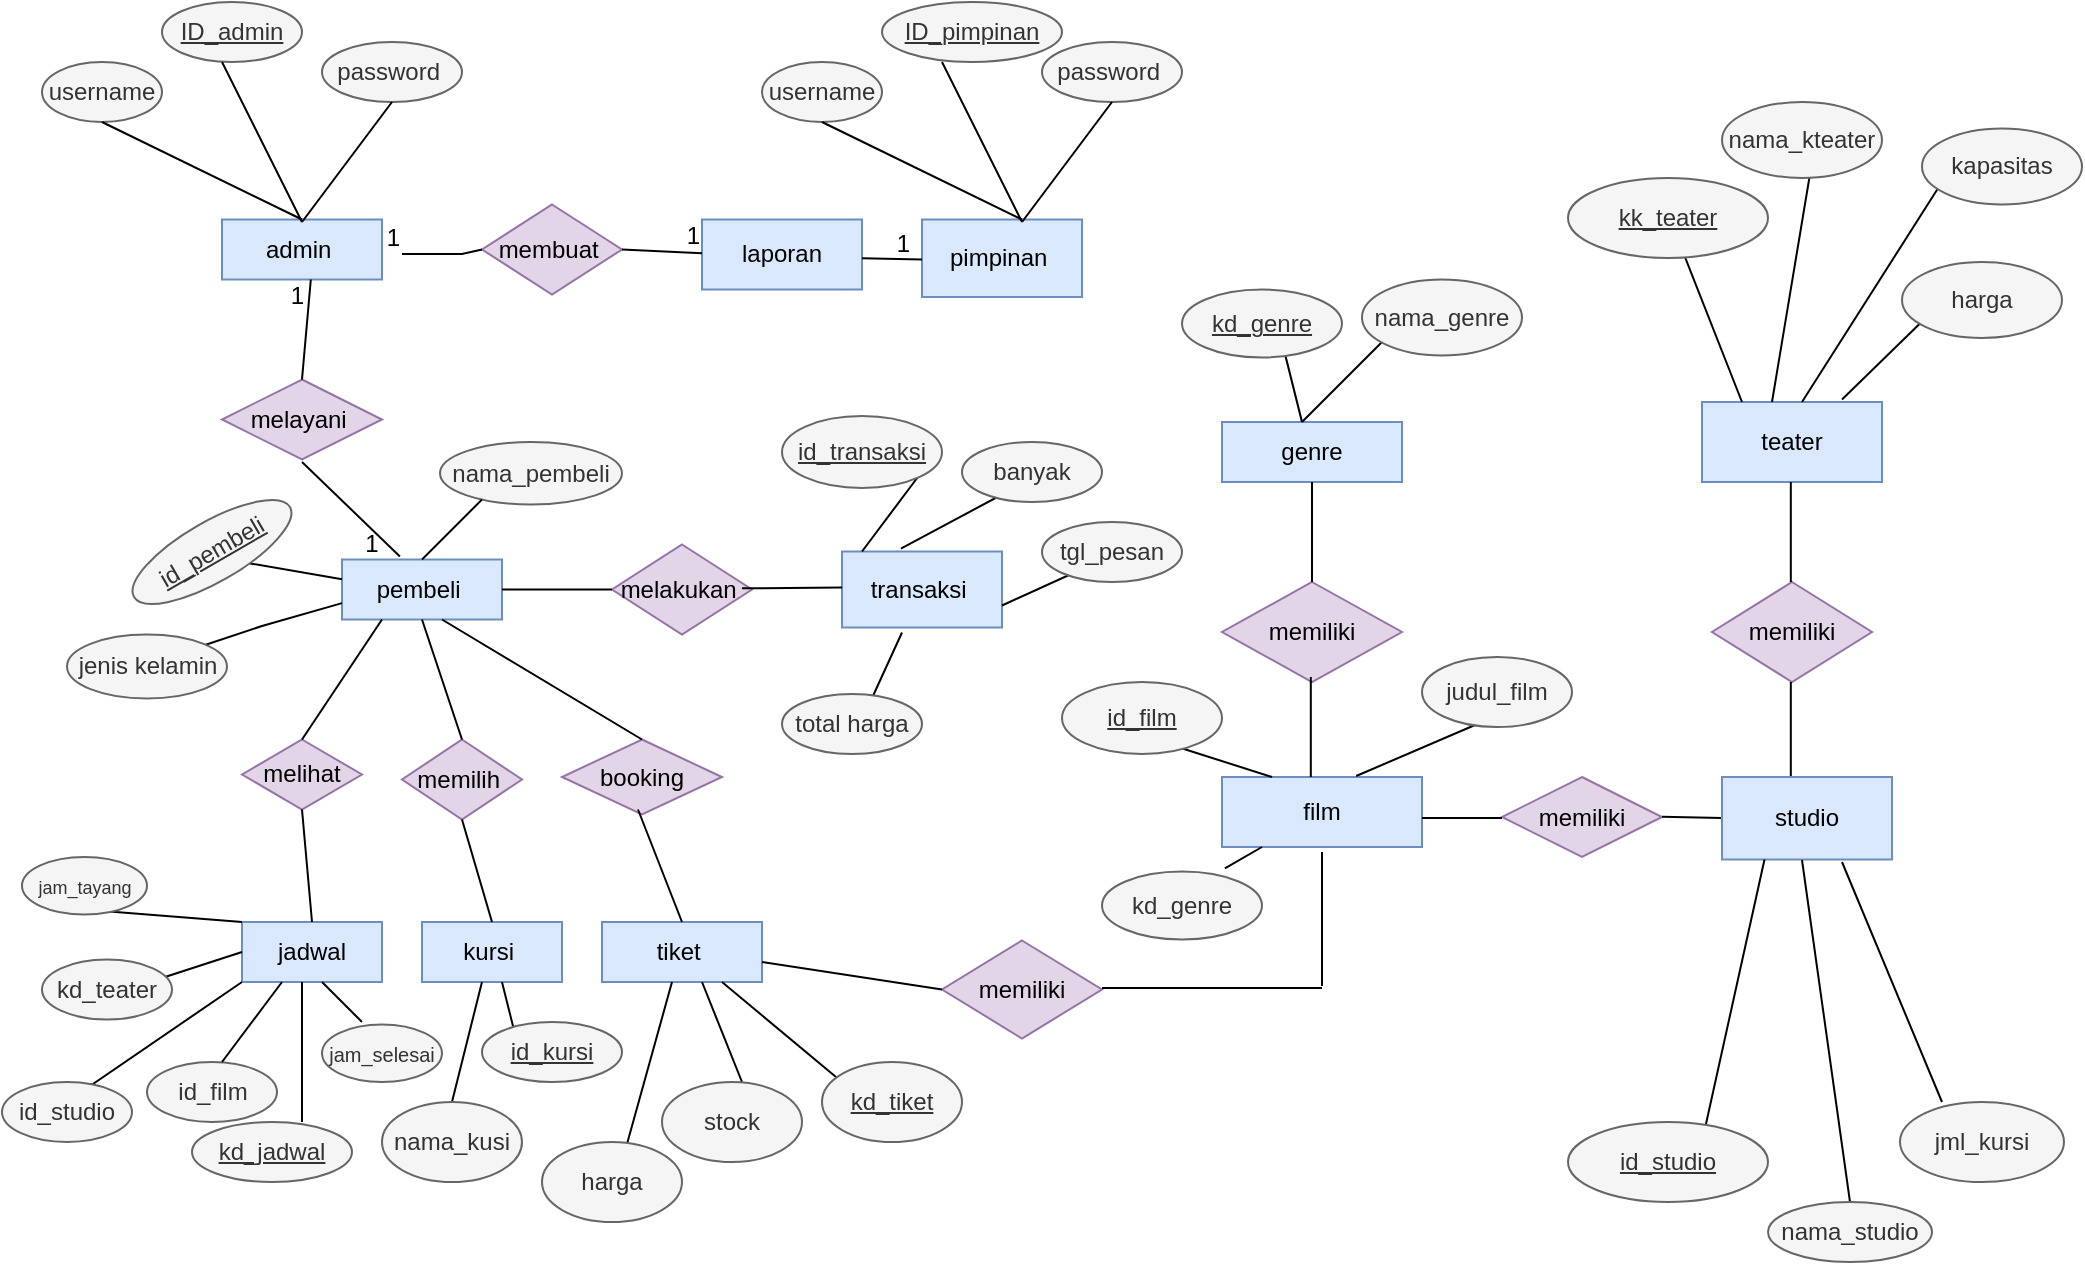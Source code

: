 <mxfile version="13.10.1" type="github">
  <diagram id="R2lEEEUBdFMjLlhIrx00" name="Page-1">
    <mxGraphModel dx="868" dy="450" grid="1" gridSize="10" guides="1" tooltips="1" connect="1" arrows="1" fold="1" page="1" pageScale="1" pageWidth="1100" pageHeight="850" math="0" shadow="0" extFonts="Permanent Marker^https://fonts.googleapis.com/css?family=Permanent+Marker">
      <root>
        <mxCell id="0" />
        <mxCell id="1" parent="0" />
        <mxCell id="bKnxAawVqWIYnzLltWmZ-2" value="admin&amp;nbsp;" style="whiteSpace=wrap;html=1;align=center;fillColor=#dae8fc;strokeColor=#6c8ebf;" parent="1" vertex="1">
          <mxGeometry x="140" y="128.75" width="80" height="30" as="geometry" />
        </mxCell>
        <mxCell id="bKnxAawVqWIYnzLltWmZ-3" value="membuat&amp;nbsp;" style="shape=rhombus;perimeter=rhombusPerimeter;whiteSpace=wrap;html=1;align=center;fillColor=#e1d5e7;strokeColor=#9673a6;" parent="1" vertex="1">
          <mxGeometry x="270" y="121.25" width="70" height="45" as="geometry" />
        </mxCell>
        <mxCell id="bKnxAawVqWIYnzLltWmZ-5" value="laporan" style="whiteSpace=wrap;html=1;align=center;fillColor=#dae8fc;strokeColor=#6c8ebf;" parent="1" vertex="1">
          <mxGeometry x="380" y="128.75" width="80" height="35" as="geometry" />
        </mxCell>
        <mxCell id="bKnxAawVqWIYnzLltWmZ-7" value="pimpinan&amp;nbsp;" style="whiteSpace=wrap;html=1;align=center;fillColor=#dae8fc;strokeColor=#6c8ebf;" parent="1" vertex="1">
          <mxGeometry x="490" y="128.75" width="80" height="38.75" as="geometry" />
        </mxCell>
        <mxCell id="bKnxAawVqWIYnzLltWmZ-12" value="" style="endArrow=none;html=1;rounded=0;exitX=0;exitY=0.5;exitDx=0;exitDy=0;" parent="1" source="bKnxAawVqWIYnzLltWmZ-3" edge="1">
          <mxGeometry relative="1" as="geometry">
            <mxPoint x="275" y="145.75" as="sourcePoint" />
            <mxPoint x="230" y="146" as="targetPoint" />
            <Array as="points">
              <mxPoint x="260" y="146" />
            </Array>
          </mxGeometry>
        </mxCell>
        <mxCell id="bKnxAawVqWIYnzLltWmZ-13" value="1" style="resizable=0;html=1;align=right;verticalAlign=bottom;" parent="bKnxAawVqWIYnzLltWmZ-12" connectable="0" vertex="1">
          <mxGeometry x="1" relative="1" as="geometry" />
        </mxCell>
        <mxCell id="bKnxAawVqWIYnzLltWmZ-39" value="" style="endArrow=none;html=1;rounded=0;exitX=1;exitY=0.5;exitDx=0;exitDy=0;" parent="1" source="bKnxAawVqWIYnzLltWmZ-3" edge="1">
          <mxGeometry relative="1" as="geometry">
            <mxPoint x="350" y="145.75" as="sourcePoint" />
            <mxPoint x="380" y="145.66" as="targetPoint" />
          </mxGeometry>
        </mxCell>
        <mxCell id="bKnxAawVqWIYnzLltWmZ-40" value="1" style="resizable=0;html=1;align=right;verticalAlign=bottom;" parent="bKnxAawVqWIYnzLltWmZ-39" connectable="0" vertex="1">
          <mxGeometry x="1" relative="1" as="geometry" />
        </mxCell>
        <mxCell id="bKnxAawVqWIYnzLltWmZ-41" value="" style="endArrow=none;html=1;rounded=0;entryX=0;entryY=0.5;entryDx=0;entryDy=0;" parent="1" edge="1">
          <mxGeometry relative="1" as="geometry">
            <mxPoint x="460" y="148.16" as="sourcePoint" />
            <mxPoint x="490.0" y="148.75" as="targetPoint" />
          </mxGeometry>
        </mxCell>
        <mxCell id="bKnxAawVqWIYnzLltWmZ-44" value="melayani&amp;nbsp;" style="shape=rhombus;perimeter=rhombusPerimeter;whiteSpace=wrap;html=1;align=center;fillColor=#e1d5e7;strokeColor=#9673a6;" parent="1" vertex="1">
          <mxGeometry x="140" y="208.75" width="80" height="40" as="geometry" />
        </mxCell>
        <mxCell id="bKnxAawVqWIYnzLltWmZ-45" value="pembeli&amp;nbsp;" style="whiteSpace=wrap;html=1;align=center;fillColor=#dae8fc;strokeColor=#6c8ebf;" parent="1" vertex="1">
          <mxGeometry x="200" y="298.75" width="80" height="30" as="geometry" />
        </mxCell>
        <mxCell id="bKnxAawVqWIYnzLltWmZ-46" value="melakukan&amp;nbsp;" style="shape=rhombus;perimeter=rhombusPerimeter;whiteSpace=wrap;html=1;align=center;fillColor=#e1d5e7;strokeColor=#9673a6;" parent="1" vertex="1">
          <mxGeometry x="335" y="291.25" width="70" height="45" as="geometry" />
        </mxCell>
        <mxCell id="bKnxAawVqWIYnzLltWmZ-47" value="transaksi&amp;nbsp;" style="whiteSpace=wrap;html=1;align=center;fillColor=#dae8fc;strokeColor=#6c8ebf;" parent="1" vertex="1">
          <mxGeometry x="450" y="294.75" width="80" height="38" as="geometry" />
        </mxCell>
        <mxCell id="bKnxAawVqWIYnzLltWmZ-48" value="melihat" style="shape=rhombus;perimeter=rhombusPerimeter;whiteSpace=wrap;html=1;align=center;fillColor=#e1d5e7;strokeColor=#9673a6;" parent="1" vertex="1">
          <mxGeometry x="150" y="388.75" width="60" height="35" as="geometry" />
        </mxCell>
        <mxCell id="bKnxAawVqWIYnzLltWmZ-49" value="memilih&amp;nbsp;" style="shape=rhombus;perimeter=rhombusPerimeter;whiteSpace=wrap;html=1;align=center;fillColor=#e1d5e7;strokeColor=#9673a6;" parent="1" vertex="1">
          <mxGeometry x="230" y="388.75" width="60" height="40" as="geometry" />
        </mxCell>
        <mxCell id="bKnxAawVqWIYnzLltWmZ-50" value="booking" style="shape=rhombus;perimeter=rhombusPerimeter;whiteSpace=wrap;html=1;align=center;fillColor=#e1d5e7;strokeColor=#9673a6;" parent="1" vertex="1">
          <mxGeometry x="310" y="388.75" width="80" height="37.5" as="geometry" />
        </mxCell>
        <mxCell id="bKnxAawVqWIYnzLltWmZ-52" value="jadwal" style="whiteSpace=wrap;html=1;align=center;fillColor=#dae8fc;strokeColor=#6c8ebf;" parent="1" vertex="1">
          <mxGeometry x="150" y="480" width="70" height="30" as="geometry" />
        </mxCell>
        <mxCell id="bKnxAawVqWIYnzLltWmZ-53" value="kursi&amp;nbsp;" style="whiteSpace=wrap;html=1;align=center;fillColor=#dae8fc;strokeColor=#6c8ebf;" parent="1" vertex="1">
          <mxGeometry x="240" y="480" width="70" height="30" as="geometry" />
        </mxCell>
        <mxCell id="bKnxAawVqWIYnzLltWmZ-54" value="tiket&amp;nbsp;" style="whiteSpace=wrap;html=1;align=center;fillColor=#dae8fc;strokeColor=#6c8ebf;" parent="1" vertex="1">
          <mxGeometry x="330" y="480" width="80" height="30" as="geometry" />
        </mxCell>
        <mxCell id="bKnxAawVqWIYnzLltWmZ-55" value="genre" style="whiteSpace=wrap;html=1;align=center;fillColor=#dae8fc;strokeColor=#6c8ebf;" parent="1" vertex="1">
          <mxGeometry x="640" y="230" width="90" height="30" as="geometry" />
        </mxCell>
        <mxCell id="bKnxAawVqWIYnzLltWmZ-56" value="teater" style="whiteSpace=wrap;html=1;align=center;fillColor=#dae8fc;strokeColor=#6c8ebf;" parent="1" vertex="1">
          <mxGeometry x="880" y="220" width="90" height="40" as="geometry" />
        </mxCell>
        <mxCell id="bKnxAawVqWIYnzLltWmZ-57" value="memiliki" style="shape=rhombus;perimeter=rhombusPerimeter;whiteSpace=wrap;html=1;align=center;fillColor=#e1d5e7;strokeColor=#9673a6;" parent="1" vertex="1">
          <mxGeometry x="640" y="310" width="90" height="50" as="geometry" />
        </mxCell>
        <mxCell id="bKnxAawVqWIYnzLltWmZ-58" value="memiliki" style="shape=rhombus;perimeter=rhombusPerimeter;whiteSpace=wrap;html=1;align=center;fillColor=#e1d5e7;strokeColor=#9673a6;" parent="1" vertex="1">
          <mxGeometry x="885" y="310" width="80" height="50" as="geometry" />
        </mxCell>
        <mxCell id="bKnxAawVqWIYnzLltWmZ-59" value="film" style="whiteSpace=wrap;html=1;align=center;fillColor=#dae8fc;strokeColor=#6c8ebf;" parent="1" vertex="1">
          <mxGeometry x="640" y="407.5" width="100" height="35" as="geometry" />
        </mxCell>
        <mxCell id="bKnxAawVqWIYnzLltWmZ-60" value="memiliki" style="shape=rhombus;perimeter=rhombusPerimeter;whiteSpace=wrap;html=1;align=center;fillColor=#e1d5e7;strokeColor=#9673a6;" parent="1" vertex="1">
          <mxGeometry x="780" y="407.5" width="80" height="40" as="geometry" />
        </mxCell>
        <mxCell id="bKnxAawVqWIYnzLltWmZ-63" value="" style="endArrow=none;html=1;rounded=0;entryX=0.5;entryY=0;entryDx=0;entryDy=0;" parent="1" target="bKnxAawVqWIYnzLltWmZ-44" edge="1">
          <mxGeometry relative="1" as="geometry">
            <mxPoint x="184.41" y="158.75" as="sourcePoint" />
            <mxPoint x="184.41" y="198.75" as="targetPoint" />
          </mxGeometry>
        </mxCell>
        <mxCell id="bKnxAawVqWIYnzLltWmZ-64" value="" style="endArrow=none;html=1;rounded=0;entryX=0.362;entryY=-0.084;entryDx=0;entryDy=0;entryPerimeter=0;" parent="1" edge="1">
          <mxGeometry relative="1" as="geometry">
            <mxPoint x="180" y="250" as="sourcePoint" />
            <mxPoint x="228.96" y="297.23" as="targetPoint" />
          </mxGeometry>
        </mxCell>
        <mxCell id="bKnxAawVqWIYnzLltWmZ-67" value="" style="endArrow=none;html=1;rounded=0;entryX=0;entryY=0.5;entryDx=0;entryDy=0;" parent="1" source="bKnxAawVqWIYnzLltWmZ-45" target="bKnxAawVqWIYnzLltWmZ-46" edge="1">
          <mxGeometry relative="1" as="geometry">
            <mxPoint x="280" y="313.75" as="sourcePoint" />
            <mxPoint x="440" y="313.75" as="targetPoint" />
          </mxGeometry>
        </mxCell>
        <mxCell id="bKnxAawVqWIYnzLltWmZ-68" value="" style="endArrow=none;html=1;rounded=0;" parent="1" edge="1">
          <mxGeometry relative="1" as="geometry">
            <mxPoint x="400" y="313.16" as="sourcePoint" />
            <mxPoint x="450" y="312.75" as="targetPoint" />
          </mxGeometry>
        </mxCell>
        <mxCell id="bKnxAawVqWIYnzLltWmZ-69" value="" style="endArrow=none;html=1;rounded=0;entryX=0.5;entryY=0;entryDx=0;entryDy=0;" parent="1" target="bKnxAawVqWIYnzLltWmZ-48" edge="1">
          <mxGeometry relative="1" as="geometry">
            <mxPoint x="220" y="328.75" as="sourcePoint" />
            <mxPoint x="380" y="328.75" as="targetPoint" />
            <Array as="points" />
          </mxGeometry>
        </mxCell>
        <mxCell id="bKnxAawVqWIYnzLltWmZ-70" value="" style="endArrow=none;html=1;rounded=0;exitX=0.5;exitY=1;exitDx=0;exitDy=0;entryX=0.5;entryY=0;entryDx=0;entryDy=0;" parent="1" source="bKnxAawVqWIYnzLltWmZ-45" target="bKnxAawVqWIYnzLltWmZ-49" edge="1">
          <mxGeometry relative="1" as="geometry">
            <mxPoint x="240" y="348.75" as="sourcePoint" />
            <mxPoint x="400" y="348.75" as="targetPoint" />
          </mxGeometry>
        </mxCell>
        <mxCell id="bKnxAawVqWIYnzLltWmZ-71" value="" style="endArrow=none;html=1;rounded=0;entryX=0.5;entryY=0;entryDx=0;entryDy=0;" parent="1" target="bKnxAawVqWIYnzLltWmZ-50" edge="1">
          <mxGeometry relative="1" as="geometry">
            <mxPoint x="250" y="328.75" as="sourcePoint" />
            <mxPoint x="410" y="328.75" as="targetPoint" />
          </mxGeometry>
        </mxCell>
        <mxCell id="bKnxAawVqWIYnzLltWmZ-72" value="" style="endArrow=none;html=1;rounded=0;entryX=0.5;entryY=0;entryDx=0;entryDy=0;" parent="1" target="bKnxAawVqWIYnzLltWmZ-52" edge="1">
          <mxGeometry relative="1" as="geometry">
            <mxPoint x="180" y="423.75" as="sourcePoint" />
            <mxPoint x="340" y="423.75" as="targetPoint" />
          </mxGeometry>
        </mxCell>
        <mxCell id="bKnxAawVqWIYnzLltWmZ-73" value="" style="endArrow=none;html=1;rounded=0;entryX=0.5;entryY=0;entryDx=0;entryDy=0;" parent="1" target="bKnxAawVqWIYnzLltWmZ-53" edge="1">
          <mxGeometry relative="1" as="geometry">
            <mxPoint x="260" y="428.75" as="sourcePoint" />
            <mxPoint x="420" y="428.75" as="targetPoint" />
          </mxGeometry>
        </mxCell>
        <mxCell id="bKnxAawVqWIYnzLltWmZ-78" value="" style="endArrow=none;html=1;rounded=0;entryX=0.5;entryY=0;entryDx=0;entryDy=0;" parent="1" target="bKnxAawVqWIYnzLltWmZ-54" edge="1">
          <mxGeometry relative="1" as="geometry">
            <mxPoint x="348" y="423.75" as="sourcePoint" />
            <mxPoint x="368" y="458.75" as="targetPoint" />
          </mxGeometry>
        </mxCell>
        <mxCell id="bKnxAawVqWIYnzLltWmZ-79" value="" style="endArrow=none;html=1;rounded=0;entryX=0.5;entryY=0;entryDx=0;entryDy=0;exitX=0.5;exitY=1;exitDx=0;exitDy=0;" parent="1" source="bKnxAawVqWIYnzLltWmZ-55" target="bKnxAawVqWIYnzLltWmZ-57" edge="1">
          <mxGeometry relative="1" as="geometry">
            <mxPoint x="640" y="260" as="sourcePoint" />
            <mxPoint x="680" y="300" as="targetPoint" />
          </mxGeometry>
        </mxCell>
        <mxCell id="bKnxAawVqWIYnzLltWmZ-80" value="" style="endArrow=none;html=1;rounded=0;entryX=0.5;entryY=0;entryDx=0;entryDy=0;exitX=0.5;exitY=1;exitDx=0;exitDy=0;" parent="1" edge="1">
          <mxGeometry relative="1" as="geometry">
            <mxPoint x="684.41" y="357.5" as="sourcePoint" />
            <mxPoint x="684.41" y="407.5" as="targetPoint" />
          </mxGeometry>
        </mxCell>
        <mxCell id="bKnxAawVqWIYnzLltWmZ-81" value="" style="endArrow=none;html=1;rounded=0;" parent="1" edge="1">
          <mxGeometry relative="1" as="geometry">
            <mxPoint x="740" y="428" as="sourcePoint" />
            <mxPoint x="780" y="428" as="targetPoint" />
          </mxGeometry>
        </mxCell>
        <mxCell id="bKnxAawVqWIYnzLltWmZ-82" value="" style="endArrow=none;html=1;rounded=0;entryX=0;entryY=0.5;entryDx=0;entryDy=0;" parent="1" edge="1">
          <mxGeometry relative="1" as="geometry">
            <mxPoint x="860" y="427.41" as="sourcePoint" />
            <mxPoint x="890" y="428" as="targetPoint" />
          </mxGeometry>
        </mxCell>
        <mxCell id="bKnxAawVqWIYnzLltWmZ-83" value="" style="endArrow=none;html=1;rounded=0;entryX=0.5;entryY=0;entryDx=0;entryDy=0;exitX=0.5;exitY=1;exitDx=0;exitDy=0;" parent="1" edge="1">
          <mxGeometry relative="1" as="geometry">
            <mxPoint x="924.41" y="260" as="sourcePoint" />
            <mxPoint x="924.41" y="310" as="targetPoint" />
          </mxGeometry>
        </mxCell>
        <mxCell id="bKnxAawVqWIYnzLltWmZ-84" value="" style="endArrow=none;html=1;rounded=0;entryX=0.5;entryY=0;entryDx=0;entryDy=0;exitX=0.5;exitY=1;exitDx=0;exitDy=0;" parent="1" edge="1">
          <mxGeometry relative="1" as="geometry">
            <mxPoint x="924.41" y="360" as="sourcePoint" />
            <mxPoint x="924.41" y="410" as="targetPoint" />
          </mxGeometry>
        </mxCell>
        <mxCell id="bKnxAawVqWIYnzLltWmZ-90" value="" style="endArrow=none;html=1;rounded=0;" parent="1" edge="1">
          <mxGeometry relative="1" as="geometry">
            <mxPoint x="690" y="512" as="sourcePoint" />
            <mxPoint x="690" y="445" as="targetPoint" />
          </mxGeometry>
        </mxCell>
        <mxCell id="bKnxAawVqWIYnzLltWmZ-91" value="ID_admin" style="ellipse;whiteSpace=wrap;html=1;align=center;fontStyle=4;fillColor=#f5f5f5;strokeColor=#666666;fontColor=#333333;" parent="1" vertex="1">
          <mxGeometry x="110" y="20" width="70" height="30" as="geometry" />
        </mxCell>
        <mxCell id="bKnxAawVqWIYnzLltWmZ-92" value="username" style="ellipse;whiteSpace=wrap;html=1;align=center;fillColor=#f5f5f5;strokeColor=#666666;fontColor=#333333;" parent="1" vertex="1">
          <mxGeometry x="50" y="50" width="60" height="30" as="geometry" />
        </mxCell>
        <mxCell id="bKnxAawVqWIYnzLltWmZ-93" value="password&amp;nbsp;" style="ellipse;whiteSpace=wrap;html=1;align=center;fillColor=#f5f5f5;strokeColor=#666666;fontColor=#333333;" parent="1" vertex="1">
          <mxGeometry x="190" y="40" width="70" height="30" as="geometry" />
        </mxCell>
        <mxCell id="bKnxAawVqWIYnzLltWmZ-94" value="" style="endArrow=none;html=1;rounded=0;" parent="1" edge="1">
          <mxGeometry relative="1" as="geometry">
            <mxPoint x="140" y="50" as="sourcePoint" />
            <mxPoint x="180" y="130" as="targetPoint" />
          </mxGeometry>
        </mxCell>
        <mxCell id="bKnxAawVqWIYnzLltWmZ-95" value="" style="endArrow=none;html=1;rounded=0;exitX=0.5;exitY=1;exitDx=0;exitDy=0;entryX=0.5;entryY=0;entryDx=0;entryDy=0;" parent="1" source="bKnxAawVqWIYnzLltWmZ-92" target="bKnxAawVqWIYnzLltWmZ-2" edge="1">
          <mxGeometry relative="1" as="geometry">
            <mxPoint x="70" y="90" as="sourcePoint" />
            <mxPoint x="160" y="120" as="targetPoint" />
          </mxGeometry>
        </mxCell>
        <mxCell id="bKnxAawVqWIYnzLltWmZ-97" value="" style="endArrow=none;html=1;rounded=0;entryX=0.5;entryY=1;entryDx=0;entryDy=0;" parent="1" target="bKnxAawVqWIYnzLltWmZ-93" edge="1">
          <mxGeometry relative="1" as="geometry">
            <mxPoint x="180" y="130" as="sourcePoint" />
            <mxPoint x="400" y="100" as="targetPoint" />
          </mxGeometry>
        </mxCell>
        <mxCell id="bKnxAawVqWIYnzLltWmZ-102" value="ID_pimpinan" style="ellipse;whiteSpace=wrap;html=1;align=center;fontStyle=4;fillColor=#f5f5f5;strokeColor=#666666;fontColor=#333333;" parent="1" vertex="1">
          <mxGeometry x="470" y="20" width="90" height="30" as="geometry" />
        </mxCell>
        <mxCell id="bKnxAawVqWIYnzLltWmZ-103" value="username" style="ellipse;whiteSpace=wrap;html=1;align=center;fillColor=#f5f5f5;strokeColor=#666666;fontColor=#333333;" parent="1" vertex="1">
          <mxGeometry x="410" y="50" width="60" height="30" as="geometry" />
        </mxCell>
        <mxCell id="bKnxAawVqWIYnzLltWmZ-104" value="password&amp;nbsp;" style="ellipse;whiteSpace=wrap;html=1;align=center;fillColor=#f5f5f5;strokeColor=#666666;fontColor=#333333;" parent="1" vertex="1">
          <mxGeometry x="550" y="40" width="70" height="30" as="geometry" />
        </mxCell>
        <mxCell id="bKnxAawVqWIYnzLltWmZ-105" value="" style="endArrow=none;html=1;rounded=0;" parent="1" edge="1">
          <mxGeometry relative="1" as="geometry">
            <mxPoint x="500" y="50" as="sourcePoint" />
            <mxPoint x="540" y="130.0" as="targetPoint" />
          </mxGeometry>
        </mxCell>
        <mxCell id="bKnxAawVqWIYnzLltWmZ-106" value="" style="endArrow=none;html=1;rounded=0;exitX=0.5;exitY=1;exitDx=0;exitDy=0;entryX=0.5;entryY=0;entryDx=0;entryDy=0;" parent="1" source="bKnxAawVqWIYnzLltWmZ-103" edge="1">
          <mxGeometry relative="1" as="geometry">
            <mxPoint x="430" y="90" as="sourcePoint" />
            <mxPoint x="540" y="128.75" as="targetPoint" />
          </mxGeometry>
        </mxCell>
        <mxCell id="bKnxAawVqWIYnzLltWmZ-107" value="" style="endArrow=none;html=1;rounded=0;entryX=0.5;entryY=1;entryDx=0;entryDy=0;" parent="1" target="bKnxAawVqWIYnzLltWmZ-104" edge="1">
          <mxGeometry relative="1" as="geometry">
            <mxPoint x="540" y="130.0" as="sourcePoint" />
            <mxPoint x="760" y="100" as="targetPoint" />
          </mxGeometry>
        </mxCell>
        <mxCell id="yt1xxqMx6iyA5MGdqO9L-1" value="" style="endArrow=none;html=1;" parent="1" edge="1">
          <mxGeometry width="50" height="50" relative="1" as="geometry">
            <mxPoint x="680" y="230" as="sourcePoint" />
            <mxPoint x="670" y="190" as="targetPoint" />
          </mxGeometry>
        </mxCell>
        <mxCell id="yt1xxqMx6iyA5MGdqO9L-2" value="" style="endArrow=none;html=1;" parent="1" edge="1">
          <mxGeometry width="50" height="50" relative="1" as="geometry">
            <mxPoint x="680" y="230" as="sourcePoint" />
            <mxPoint x="730" y="180" as="targetPoint" />
          </mxGeometry>
        </mxCell>
        <mxCell id="yt1xxqMx6iyA5MGdqO9L-3" value="nama_genre" style="ellipse;whiteSpace=wrap;html=1;fillColor=#f5f5f5;strokeColor=#666666;fontColor=#333333;" parent="1" vertex="1">
          <mxGeometry x="710" y="158.75" width="80" height="38" as="geometry" />
        </mxCell>
        <mxCell id="yt1xxqMx6iyA5MGdqO9L-5" value="" style="endArrow=none;html=1;" parent="1" edge="1">
          <mxGeometry width="50" height="50" relative="1" as="geometry">
            <mxPoint x="900" y="220" as="sourcePoint" />
            <mxPoint x="870" y="143.75" as="targetPoint" />
          </mxGeometry>
        </mxCell>
        <mxCell id="yt1xxqMx6iyA5MGdqO9L-6" value="" style="endArrow=none;html=1;" parent="1" edge="1">
          <mxGeometry width="50" height="50" relative="1" as="geometry">
            <mxPoint x="915" y="220" as="sourcePoint" />
            <mxPoint x="935" y="100" as="targetPoint" />
          </mxGeometry>
        </mxCell>
        <mxCell id="yt1xxqMx6iyA5MGdqO9L-7" value="" style="endArrow=none;html=1;" parent="1" edge="1">
          <mxGeometry width="50" height="50" relative="1" as="geometry">
            <mxPoint x="930" y="220" as="sourcePoint" />
            <mxPoint x="1000" y="110" as="targetPoint" />
          </mxGeometry>
        </mxCell>
        <mxCell id="yt1xxqMx6iyA5MGdqO9L-9" value="" style="endArrow=none;html=1;" parent="1" edge="1">
          <mxGeometry width="50" height="50" relative="1" as="geometry">
            <mxPoint x="950" y="218.75" as="sourcePoint" />
            <mxPoint x="1000" y="170" as="targetPoint" />
          </mxGeometry>
        </mxCell>
        <mxCell id="yt1xxqMx6iyA5MGdqO9L-11" value="nama_kteater" style="ellipse;whiteSpace=wrap;html=1;fillColor=#f5f5f5;strokeColor=#666666;fontColor=#333333;" parent="1" vertex="1">
          <mxGeometry x="890" y="70" width="80" height="38" as="geometry" />
        </mxCell>
        <mxCell id="yt1xxqMx6iyA5MGdqO9L-12" value="kapasitas" style="ellipse;whiteSpace=wrap;html=1;fillColor=#f5f5f5;strokeColor=#666666;fontColor=#333333;" parent="1" vertex="1">
          <mxGeometry x="990" y="83.25" width="80" height="38" as="geometry" />
        </mxCell>
        <mxCell id="yt1xxqMx6iyA5MGdqO9L-13" value="harga" style="ellipse;whiteSpace=wrap;html=1;fillColor=#f5f5f5;strokeColor=#666666;fontColor=#333333;" parent="1" vertex="1">
          <mxGeometry x="980" y="150" width="80" height="38" as="geometry" />
        </mxCell>
        <mxCell id="yt1xxqMx6iyA5MGdqO9L-17" value="studio" style="rounded=0;whiteSpace=wrap;html=1;fillColor=#dae8fc;strokeColor=#6c8ebf;" parent="1" vertex="1">
          <mxGeometry x="890" y="407.5" width="85" height="41.25" as="geometry" />
        </mxCell>
        <mxCell id="yt1xxqMx6iyA5MGdqO9L-22" value="id_film" style="ellipse;whiteSpace=wrap;html=1;fillColor=#f5f5f5;strokeColor=#666666;fontColor=#333333;" parent="1" vertex="1">
          <mxGeometry x="102.5" y="550" width="65" height="30" as="geometry" />
        </mxCell>
        <mxCell id="yt1xxqMx6iyA5MGdqO9L-24" value="" style="endArrow=none;html=1;entryX=0;entryY=1;entryDx=0;entryDy=0;exitX=0;exitY=0.5;exitDx=0;exitDy=0;" parent="1" source="bKnxAawVqWIYnzLltWmZ-52" target="yt1xxqMx6iyA5MGdqO9L-25" edge="1">
          <mxGeometry width="50" height="50" relative="1" as="geometry">
            <mxPoint x="30" y="510" as="sourcePoint" />
            <mxPoint x="60" y="488.13" as="targetPoint" />
          </mxGeometry>
        </mxCell>
        <mxCell id="yt1xxqMx6iyA5MGdqO9L-25" value="kd_teater" style="ellipse;whiteSpace=wrap;html=1;fillColor=#f5f5f5;strokeColor=#666666;fontColor=#333333;" parent="1" vertex="1">
          <mxGeometry x="50" y="498.75" width="65" height="30" as="geometry" />
        </mxCell>
        <mxCell id="yt1xxqMx6iyA5MGdqO9L-27" value="" style="endArrow=none;html=1;entryX=0;entryY=1;entryDx=0;entryDy=0;exitX=0;exitY=1;exitDx=0;exitDy=0;" parent="1" source="bKnxAawVqWIYnzLltWmZ-52" target="yt1xxqMx6iyA5MGdqO9L-28" edge="1">
          <mxGeometry width="50" height="50" relative="1" as="geometry">
            <mxPoint x="892.5" y="410.0" as="sourcePoint" />
            <mxPoint x="912.5" y="380.0" as="targetPoint" />
          </mxGeometry>
        </mxCell>
        <mxCell id="yt1xxqMx6iyA5MGdqO9L-28" value="id_studio" style="ellipse;whiteSpace=wrap;html=1;fillColor=#f5f5f5;strokeColor=#666666;fontColor=#333333;" parent="1" vertex="1">
          <mxGeometry x="30" y="560" width="65" height="30" as="geometry" />
        </mxCell>
        <mxCell id="yt1xxqMx6iyA5MGdqO9L-31" value="&lt;font style=&quot;font-size: 10px&quot;&gt;jam_selesai&lt;/font&gt;" style="ellipse;whiteSpace=wrap;html=1;fillColor=#f5f5f5;strokeColor=#666666;fontColor=#333333;" parent="1" vertex="1">
          <mxGeometry x="190" y="531.25" width="60" height="28.75" as="geometry" />
        </mxCell>
        <mxCell id="yt1xxqMx6iyA5MGdqO9L-34" value="" style="endArrow=none;html=1;entryX=0;entryY=1;entryDx=0;entryDy=0;" parent="1" target="yt1xxqMx6iyA5MGdqO9L-35" edge="1">
          <mxGeometry width="50" height="50" relative="1" as="geometry">
            <mxPoint x="150" y="480" as="sourcePoint" />
            <mxPoint x="923.04" y="408.13" as="targetPoint" />
          </mxGeometry>
        </mxCell>
        <mxCell id="yt1xxqMx6iyA5MGdqO9L-35" value="&lt;font style=&quot;font-size: 9px&quot;&gt;jam_tayang&lt;/font&gt;" style="ellipse;whiteSpace=wrap;html=1;fillColor=#f5f5f5;strokeColor=#666666;fontColor=#333333;" parent="1" vertex="1">
          <mxGeometry x="40" y="447.5" width="62.5" height="28.75" as="geometry" />
        </mxCell>
        <mxCell id="yt1xxqMx6iyA5MGdqO9L-38" value="" style="endArrow=none;html=1;entryX=0.25;entryY=1;entryDx=0;entryDy=0;" parent="1" target="yt1xxqMx6iyA5MGdqO9L-17" edge="1">
          <mxGeometry width="50" height="50" relative="1" as="geometry">
            <mxPoint x="880" y="590" as="sourcePoint" />
            <mxPoint x="930" y="540" as="targetPoint" />
          </mxGeometry>
        </mxCell>
        <mxCell id="yt1xxqMx6iyA5MGdqO9L-39" value="" style="endArrow=none;html=1;exitX=0.5;exitY=0;exitDx=0;exitDy=0;" parent="1" source="yt1xxqMx6iyA5MGdqO9L-42" edge="1">
          <mxGeometry width="50" height="50" relative="1" as="geometry">
            <mxPoint x="920" y="620" as="sourcePoint" />
            <mxPoint x="930" y="449" as="targetPoint" />
          </mxGeometry>
        </mxCell>
        <mxCell id="yt1xxqMx6iyA5MGdqO9L-40" value="" style="endArrow=none;html=1;" parent="1" edge="1">
          <mxGeometry width="50" height="50" relative="1" as="geometry">
            <mxPoint x="950" y="450" as="sourcePoint" />
            <mxPoint x="1000" y="570" as="targetPoint" />
          </mxGeometry>
        </mxCell>
        <mxCell id="yt1xxqMx6iyA5MGdqO9L-42" value="nama_studio" style="ellipse;whiteSpace=wrap;html=1;fillColor=#f5f5f5;strokeColor=#666666;fontColor=#333333;" parent="1" vertex="1">
          <mxGeometry x="913" y="620" width="82" height="30" as="geometry" />
        </mxCell>
        <mxCell id="yt1xxqMx6iyA5MGdqO9L-43" value="jml_kursi" style="ellipse;whiteSpace=wrap;html=1;fillColor=#f5f5f5;strokeColor=#666666;fontColor=#333333;" parent="1" vertex="1">
          <mxGeometry x="979" y="570" width="82" height="40" as="geometry" />
        </mxCell>
        <mxCell id="yt1xxqMx6iyA5MGdqO9L-44" value="id_studio" style="ellipse;whiteSpace=wrap;html=1;align=center;fontStyle=4;fillColor=#f5f5f5;strokeColor=#666666;fontColor=#333333;" parent="1" vertex="1">
          <mxGeometry x="813" y="580" width="100" height="40" as="geometry" />
        </mxCell>
        <mxCell id="yt1xxqMx6iyA5MGdqO9L-45" value="kd_jadwal" style="ellipse;whiteSpace=wrap;html=1;align=center;fontStyle=4;fillColor=#f5f5f5;strokeColor=#666666;fontColor=#333333;" parent="1" vertex="1">
          <mxGeometry x="125" y="580" width="80" height="30" as="geometry" />
        </mxCell>
        <mxCell id="yt1xxqMx6iyA5MGdqO9L-47" value="kk_teater" style="ellipse;whiteSpace=wrap;html=1;align=center;fontStyle=4;fillColor=#f5f5f5;strokeColor=#666666;fontColor=#333333;" parent="1" vertex="1">
          <mxGeometry x="813" y="108" width="100" height="40" as="geometry" />
        </mxCell>
        <mxCell id="yt1xxqMx6iyA5MGdqO9L-48" value="kd_genre" style="ellipse;whiteSpace=wrap;html=1;align=center;fontStyle=4;fillColor=#f5f5f5;strokeColor=#666666;fontColor=#333333;" parent="1" vertex="1">
          <mxGeometry x="620" y="163.75" width="80" height="34" as="geometry" />
        </mxCell>
        <mxCell id="yt1xxqMx6iyA5MGdqO9L-49" value="" style="endArrow=none;html=1;rounded=0;entryX=0.25;entryY=0;entryDx=0;entryDy=0;" parent="1" target="bKnxAawVqWIYnzLltWmZ-59" edge="1">
          <mxGeometry relative="1" as="geometry">
            <mxPoint x="610" y="390" as="sourcePoint" />
            <mxPoint x="670" y="400" as="targetPoint" />
          </mxGeometry>
        </mxCell>
        <mxCell id="yt1xxqMx6iyA5MGdqO9L-50" value="" style="endArrow=none;html=1;rounded=0;exitX=0.768;exitY=-0.046;exitDx=0;exitDy=0;exitPerimeter=0;" parent="1" source="yt1xxqMx6iyA5MGdqO9L-54" edge="1">
          <mxGeometry relative="1" as="geometry">
            <mxPoint x="590" y="462.5" as="sourcePoint" />
            <mxPoint x="660" y="442.5" as="targetPoint" />
          </mxGeometry>
        </mxCell>
        <mxCell id="yt1xxqMx6iyA5MGdqO9L-51" value="" style="endArrow=none;html=1;rounded=0;exitX=0.671;exitY=-0.014;exitDx=0;exitDy=0;exitPerimeter=0;" parent="1" source="bKnxAawVqWIYnzLltWmZ-59" edge="1">
          <mxGeometry relative="1" as="geometry">
            <mxPoint x="700" y="400" as="sourcePoint" />
            <mxPoint x="770" y="380" as="targetPoint" />
          </mxGeometry>
        </mxCell>
        <mxCell id="yt1xxqMx6iyA5MGdqO9L-52" value="id_film" style="ellipse;whiteSpace=wrap;html=1;align=center;fontStyle=4;fillColor=#f5f5f5;strokeColor=#666666;fontColor=#333333;" parent="1" vertex="1">
          <mxGeometry x="560" y="360" width="80" height="36" as="geometry" />
        </mxCell>
        <mxCell id="yt1xxqMx6iyA5MGdqO9L-53" value="judul_film" style="ellipse;whiteSpace=wrap;html=1;align=center;fillColor=#f5f5f5;strokeColor=#666666;fontColor=#333333;" parent="1" vertex="1">
          <mxGeometry x="740" y="347.5" width="75" height="35" as="geometry" />
        </mxCell>
        <mxCell id="yt1xxqMx6iyA5MGdqO9L-54" value="kd_genre" style="ellipse;whiteSpace=wrap;html=1;align=center;fillColor=#f5f5f5;strokeColor=#666666;fontColor=#333333;" parent="1" vertex="1">
          <mxGeometry x="580" y="454.75" width="80" height="34" as="geometry" />
        </mxCell>
        <mxCell id="yt1xxqMx6iyA5MGdqO9L-57" value="" style="endArrow=none;html=1;rounded=0;" parent="1" edge="1">
          <mxGeometry relative="1" as="geometry">
            <mxPoint x="390" y="510" as="sourcePoint" />
            <mxPoint x="450" y="560" as="targetPoint" />
          </mxGeometry>
        </mxCell>
        <mxCell id="yt1xxqMx6iyA5MGdqO9L-58" value="" style="endArrow=none;html=1;rounded=0;" parent="1" edge="1">
          <mxGeometry relative="1" as="geometry">
            <mxPoint x="400" y="560" as="sourcePoint" />
            <mxPoint x="380" y="510" as="targetPoint" />
          </mxGeometry>
        </mxCell>
        <mxCell id="yt1xxqMx6iyA5MGdqO9L-59" value="" style="endArrow=none;html=1;rounded=0;" parent="1" edge="1">
          <mxGeometry relative="1" as="geometry">
            <mxPoint x="340" y="600" as="sourcePoint" />
            <mxPoint x="365" y="510" as="targetPoint" />
          </mxGeometry>
        </mxCell>
        <mxCell id="yt1xxqMx6iyA5MGdqO9L-63" value="" style="endArrow=none;html=1;rounded=0;" parent="1" edge="1">
          <mxGeometry relative="1" as="geometry">
            <mxPoint x="280" y="510" as="sourcePoint" />
            <mxPoint x="290" y="550" as="targetPoint" />
          </mxGeometry>
        </mxCell>
        <mxCell id="yt1xxqMx6iyA5MGdqO9L-64" value="" style="endArrow=none;html=1;rounded=0;exitX=0.5;exitY=0;exitDx=0;exitDy=0;" parent="1" source="pXGw8AE-_gzpmBihD3A4-3" edge="1">
          <mxGeometry relative="1" as="geometry">
            <mxPoint x="257.5" y="560" as="sourcePoint" />
            <mxPoint x="270" y="510" as="targetPoint" />
          </mxGeometry>
        </mxCell>
        <mxCell id="yt1xxqMx6iyA5MGdqO9L-66" value="" style="endArrow=none;html=1;rounded=0;" parent="1" edge="1">
          <mxGeometry relative="1" as="geometry">
            <mxPoint x="180" y="510" as="sourcePoint" />
            <mxPoint x="180" y="580" as="targetPoint" />
          </mxGeometry>
        </mxCell>
        <mxCell id="yt1xxqMx6iyA5MGdqO9L-67" value="" style="endArrow=none;html=1;rounded=0;" parent="1" edge="1">
          <mxGeometry relative="1" as="geometry">
            <mxPoint x="140" y="550" as="sourcePoint" />
            <mxPoint x="170" y="510" as="targetPoint" />
          </mxGeometry>
        </mxCell>
        <mxCell id="yt1xxqMx6iyA5MGdqO9L-69" value="kd_tiket" style="ellipse;whiteSpace=wrap;html=1;align=center;fontStyle=4;fillColor=#f5f5f5;strokeColor=#666666;fontColor=#333333;" parent="1" vertex="1">
          <mxGeometry x="440" y="550" width="70" height="40" as="geometry" />
        </mxCell>
        <mxCell id="yt1xxqMx6iyA5MGdqO9L-73" value="id_kursi" style="ellipse;whiteSpace=wrap;html=1;align=center;fontStyle=4;fillColor=#f5f5f5;strokeColor=#666666;fontColor=#333333;" parent="1" vertex="1">
          <mxGeometry x="270" y="530" width="70" height="30" as="geometry" />
        </mxCell>
        <mxCell id="yt1xxqMx6iyA5MGdqO9L-81" value="" style="endArrow=none;html=1;rounded=0;" parent="1" edge="1">
          <mxGeometry relative="1" as="geometry">
            <mxPoint x="190" y="510" as="sourcePoint" />
            <mxPoint x="210" y="530" as="targetPoint" />
          </mxGeometry>
        </mxCell>
        <mxCell id="yt1xxqMx6iyA5MGdqO9L-83" value="" style="endArrow=none;html=1;rounded=0;" parent="1" edge="1">
          <mxGeometry relative="1" as="geometry">
            <mxPoint x="460" y="294.75" as="sourcePoint" />
            <mxPoint x="490" y="254.75" as="targetPoint" />
          </mxGeometry>
        </mxCell>
        <mxCell id="yt1xxqMx6iyA5MGdqO9L-85" value="" style="endArrow=none;html=1;rounded=0;exitX=0.393;exitY=-0.091;exitDx=0;exitDy=0;exitPerimeter=0;" parent="1" edge="1">
          <mxGeometry relative="1" as="geometry">
            <mxPoint x="479.44" y="293.292" as="sourcePoint" />
            <mxPoint x="538" y="262" as="targetPoint" />
          </mxGeometry>
        </mxCell>
        <mxCell id="yt1xxqMx6iyA5MGdqO9L-86" value="" style="endArrow=none;html=1;rounded=0;" parent="1" edge="1">
          <mxGeometry relative="1" as="geometry">
            <mxPoint x="460" y="379" as="sourcePoint" />
            <mxPoint x="480" y="335.25" as="targetPoint" />
          </mxGeometry>
        </mxCell>
        <mxCell id="yt1xxqMx6iyA5MGdqO9L-87" value="" style="endArrow=none;html=1;rounded=0;" parent="1" edge="1">
          <mxGeometry relative="1" as="geometry">
            <mxPoint x="580" y="299" as="sourcePoint" />
            <mxPoint x="530" y="321.75" as="targetPoint" />
          </mxGeometry>
        </mxCell>
        <mxCell id="yt1xxqMx6iyA5MGdqO9L-88" value="id_transaksi" style="ellipse;whiteSpace=wrap;html=1;align=center;fontStyle=4;fillColor=#f5f5f5;strokeColor=#666666;fontColor=#333333;" parent="1" vertex="1">
          <mxGeometry x="420" y="227" width="80" height="36" as="geometry" />
        </mxCell>
        <mxCell id="yt1xxqMx6iyA5MGdqO9L-89" value="banyak" style="ellipse;whiteSpace=wrap;html=1;align=center;fillColor=#f5f5f5;strokeColor=#666666;fontColor=#333333;" parent="1" vertex="1">
          <mxGeometry x="510" y="240" width="70" height="30" as="geometry" />
        </mxCell>
        <mxCell id="yt1xxqMx6iyA5MGdqO9L-90" value="total harga" style="ellipse;whiteSpace=wrap;html=1;align=center;fillColor=#f5f5f5;strokeColor=#666666;fontColor=#333333;" parent="1" vertex="1">
          <mxGeometry x="420" y="366" width="70" height="30" as="geometry" />
        </mxCell>
        <mxCell id="yt1xxqMx6iyA5MGdqO9L-91" value="tgl_pesan" style="ellipse;whiteSpace=wrap;html=1;align=center;fillColor=#f5f5f5;strokeColor=#666666;fontColor=#333333;" parent="1" vertex="1">
          <mxGeometry x="550" y="280" width="70" height="30" as="geometry" />
        </mxCell>
        <mxCell id="yt1xxqMx6iyA5MGdqO9L-92" value="" style="endArrow=none;html=1;rounded=0;" parent="1" edge="1">
          <mxGeometry relative="1" as="geometry">
            <mxPoint x="150" y="300" as="sourcePoint" />
            <mxPoint x="200" y="308.57" as="targetPoint" />
          </mxGeometry>
        </mxCell>
        <mxCell id="yt1xxqMx6iyA5MGdqO9L-93" value="id_pembeli" style="ellipse;whiteSpace=wrap;html=1;align=center;fontStyle=4;rotation=-30;fillColor=#f5f5f5;strokeColor=#666666;fontColor=#333333;" parent="1" vertex="1">
          <mxGeometry x="90" y="280" width="90" height="30" as="geometry" />
        </mxCell>
        <mxCell id="yt1xxqMx6iyA5MGdqO9L-94" value="" style="endArrow=none;html=1;rounded=0;" parent="1" edge="1">
          <mxGeometry relative="1" as="geometry">
            <mxPoint x="130" y="342" as="sourcePoint" />
            <mxPoint x="200" y="320.57" as="targetPoint" />
            <Array as="points">
              <mxPoint x="160" y="332" />
            </Array>
          </mxGeometry>
        </mxCell>
        <mxCell id="yt1xxqMx6iyA5MGdqO9L-95" value="jenis kelamin" style="ellipse;whiteSpace=wrap;html=1;align=center;fillColor=#f5f5f5;strokeColor=#666666;fontColor=#333333;" parent="1" vertex="1">
          <mxGeometry x="62.5" y="336.25" width="80" height="32" as="geometry" />
        </mxCell>
        <mxCell id="yt1xxqMx6iyA5MGdqO9L-96" value="nama_pembeli" style="ellipse;whiteSpace=wrap;html=1;align=center;fillColor=#f5f5f5;strokeColor=#666666;fontColor=#333333;" parent="1" vertex="1">
          <mxGeometry x="249" y="240" width="91" height="31.25" as="geometry" />
        </mxCell>
        <mxCell id="yt1xxqMx6iyA5MGdqO9L-98" value="" style="endArrow=none;html=1;rounded=0;" parent="1" edge="1">
          <mxGeometry relative="1" as="geometry">
            <mxPoint x="240" y="298.75" as="sourcePoint" />
            <mxPoint x="270" y="268.75" as="targetPoint" />
          </mxGeometry>
        </mxCell>
        <mxCell id="yt1xxqMx6iyA5MGdqO9L-101" value="memiliki" style="shape=rhombus;perimeter=rhombusPerimeter;whiteSpace=wrap;html=1;align=center;fillColor=#e1d5e7;strokeColor=#9673a6;" parent="1" vertex="1">
          <mxGeometry x="500" y="489.25" width="80" height="49" as="geometry" />
        </mxCell>
        <mxCell id="yt1xxqMx6iyA5MGdqO9L-102" value="" style="endArrow=none;html=1;rounded=0;entryX=0;entryY=0.5;entryDx=0;entryDy=0;" parent="1" target="yt1xxqMx6iyA5MGdqO9L-101" edge="1">
          <mxGeometry relative="1" as="geometry">
            <mxPoint x="410" y="500" as="sourcePoint" />
            <mxPoint x="570" y="500" as="targetPoint" />
          </mxGeometry>
        </mxCell>
        <mxCell id="yt1xxqMx6iyA5MGdqO9L-103" value="" style="endArrow=none;html=1;rounded=0;" parent="1" edge="1">
          <mxGeometry relative="1" as="geometry">
            <mxPoint x="580" y="513" as="sourcePoint" />
            <mxPoint x="690" y="513" as="targetPoint" />
          </mxGeometry>
        </mxCell>
        <mxCell id="pXGw8AE-_gzpmBihD3A4-1" value="stock" style="ellipse;whiteSpace=wrap;html=1;align=center;fillColor=#f5f5f5;strokeColor=#666666;fontColor=#333333;" parent="1" vertex="1">
          <mxGeometry x="360" y="560" width="70" height="40" as="geometry" />
        </mxCell>
        <mxCell id="pXGw8AE-_gzpmBihD3A4-2" value="harga" style="ellipse;whiteSpace=wrap;html=1;align=center;fillColor=#f5f5f5;strokeColor=#666666;fontColor=#333333;" parent="1" vertex="1">
          <mxGeometry x="300" y="590" width="70" height="40" as="geometry" />
        </mxCell>
        <mxCell id="pXGw8AE-_gzpmBihD3A4-3" value="nama_kusi" style="ellipse;whiteSpace=wrap;html=1;align=center;fillColor=#f5f5f5;strokeColor=#666666;fontColor=#333333;" parent="1" vertex="1">
          <mxGeometry x="220" y="570" width="70" height="40" as="geometry" />
        </mxCell>
        <mxCell id="zRM7ihzGBMiLSfoLLfba-1" value="1" style="resizable=0;html=1;align=right;verticalAlign=bottom;" connectable="0" vertex="1" parent="1">
          <mxGeometry x="380.004" y="158.748" as="geometry">
            <mxPoint x="104" y="-9" as="offset" />
          </mxGeometry>
        </mxCell>
        <mxCell id="zRM7ihzGBMiLSfoLLfba-2" value="1" style="resizable=0;html=1;align=right;verticalAlign=bottom;" connectable="0" vertex="1" parent="1">
          <mxGeometry x="235.25" y="156" as="geometry">
            <mxPoint x="-54" y="19" as="offset" />
          </mxGeometry>
        </mxCell>
        <mxCell id="zRM7ihzGBMiLSfoLLfba-3" value="1" style="text;html=1;strokeColor=none;fillColor=none;align=center;verticalAlign=middle;whiteSpace=wrap;rounded=0;" vertex="1" parent="1">
          <mxGeometry x="200" y="280" width="30" height="21.25" as="geometry" />
        </mxCell>
      </root>
    </mxGraphModel>
  </diagram>
</mxfile>
